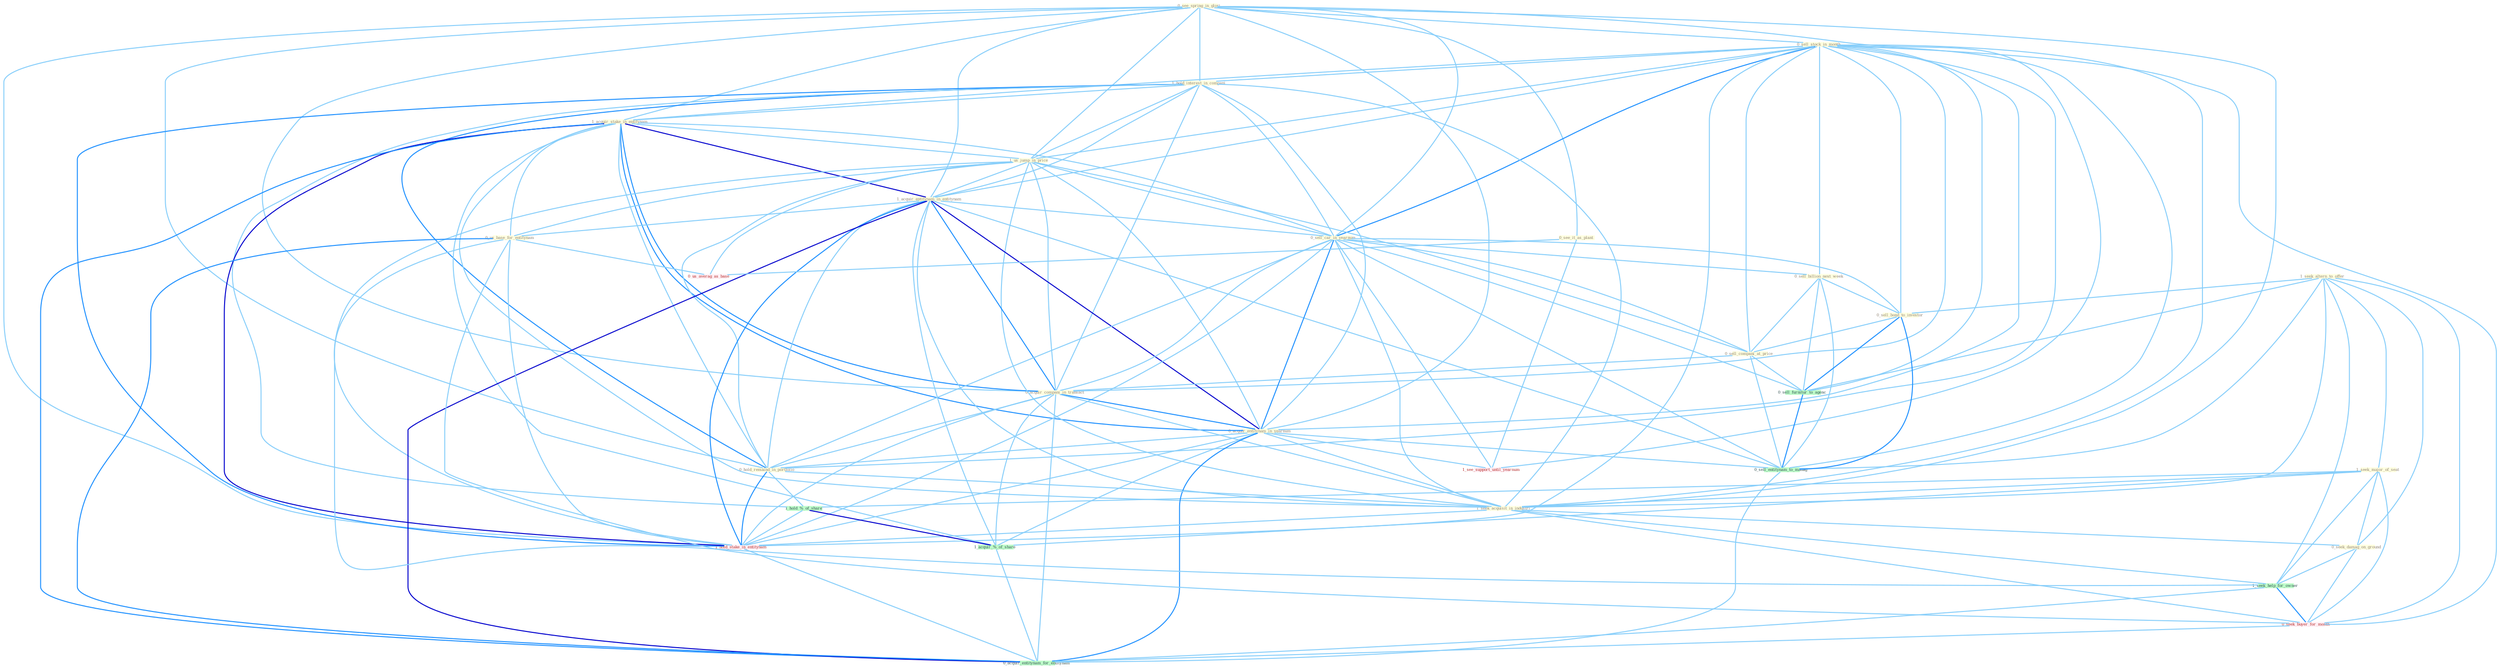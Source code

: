 Graph G{ 
    node
    [shape=polygon,style=filled,width=.5,height=.06,color="#BDFCC9",fixedsize=true,fontsize=4,
    fontcolor="#2f4f4f"];
    {node
    [color="#ffffe0", fontcolor="#8b7d6b"] "0_see_spring_in_glori " "0_sell_stock_in_month " "1_hold_interest_in_compani " "1_acquir_stake_in_entitynam " "1_us_jump_in_price " "1_acquir_entitynam_in_entitynam " "0_sell_car_in_yearnum " "1_seek_altern_to_offer " "0_see_it_as_plant " "1_seek_major_of_seat " "0_sell_billion_next_week " "0_sell_bond_to_investor " "0_sell_compani_at_price " "0_acquir_compani_in_transact " "0_acquir_entitynam_in_yearnum " "0_hold_remaind_in_portfolio " "1_seek_acquisit_in_industri " "0_us_base_for_entitynam " "0_seek_damag_on_ground "}
{node [color="#fff0f5", fontcolor="#b22222"] "1_hold_stake_in_entitynam " "0_seek_buyer_for_month " "1_see_support_until_yearnum " "0_us_averag_as_base "}
edge [color="#B0E2FF"];

	"0_see_spring_in_glori " -- "0_sell_stock_in_month " [w="1", color="#87cefa" ];
	"0_see_spring_in_glori " -- "1_hold_interest_in_compani " [w="1", color="#87cefa" ];
	"0_see_spring_in_glori " -- "1_acquir_stake_in_entitynam " [w="1", color="#87cefa" ];
	"0_see_spring_in_glori " -- "1_us_jump_in_price " [w="1", color="#87cefa" ];
	"0_see_spring_in_glori " -- "1_acquir_entitynam_in_entitynam " [w="1", color="#87cefa" ];
	"0_see_spring_in_glori " -- "0_sell_car_in_yearnum " [w="1", color="#87cefa" ];
	"0_see_spring_in_glori " -- "0_see_it_as_plant " [w="1", color="#87cefa" ];
	"0_see_spring_in_glori " -- "0_acquir_compani_in_transact " [w="1", color="#87cefa" ];
	"0_see_spring_in_glori " -- "0_acquir_entitynam_in_yearnum " [w="1", color="#87cefa" ];
	"0_see_spring_in_glori " -- "0_hold_remaind_in_portfolio " [w="1", color="#87cefa" ];
	"0_see_spring_in_glori " -- "1_seek_acquisit_in_industri " [w="1", color="#87cefa" ];
	"0_see_spring_in_glori " -- "1_hold_stake_in_entitynam " [w="1", color="#87cefa" ];
	"0_see_spring_in_glori " -- "1_see_support_until_yearnum " [w="1", color="#87cefa" ];
	"0_sell_stock_in_month " -- "1_hold_interest_in_compani " [w="1", color="#87cefa" ];
	"0_sell_stock_in_month " -- "1_acquir_stake_in_entitynam " [w="1", color="#87cefa" ];
	"0_sell_stock_in_month " -- "1_us_jump_in_price " [w="1", color="#87cefa" ];
	"0_sell_stock_in_month " -- "1_acquir_entitynam_in_entitynam " [w="1", color="#87cefa" ];
	"0_sell_stock_in_month " -- "0_sell_car_in_yearnum " [w="2", color="#1e90ff" , len=0.8];
	"0_sell_stock_in_month " -- "0_sell_billion_next_week " [w="1", color="#87cefa" ];
	"0_sell_stock_in_month " -- "0_sell_bond_to_investor " [w="1", color="#87cefa" ];
	"0_sell_stock_in_month " -- "0_sell_compani_at_price " [w="1", color="#87cefa" ];
	"0_sell_stock_in_month " -- "0_acquir_compani_in_transact " [w="1", color="#87cefa" ];
	"0_sell_stock_in_month " -- "0_acquir_entitynam_in_yearnum " [w="1", color="#87cefa" ];
	"0_sell_stock_in_month " -- "0_hold_remaind_in_portfolio " [w="1", color="#87cefa" ];
	"0_sell_stock_in_month " -- "1_seek_acquisit_in_industri " [w="1", color="#87cefa" ];
	"0_sell_stock_in_month " -- "1_hold_stake_in_entitynam " [w="1", color="#87cefa" ];
	"0_sell_stock_in_month " -- "0_seek_buyer_for_month " [w="1", color="#87cefa" ];
	"0_sell_stock_in_month " -- "0_sell_furnitur_to_agenc " [w="1", color="#87cefa" ];
	"0_sell_stock_in_month " -- "0_sell_entitynam_to_manag " [w="1", color="#87cefa" ];
	"1_hold_interest_in_compani " -- "1_acquir_stake_in_entitynam " [w="1", color="#87cefa" ];
	"1_hold_interest_in_compani " -- "1_us_jump_in_price " [w="1", color="#87cefa" ];
	"1_hold_interest_in_compani " -- "1_acquir_entitynam_in_entitynam " [w="1", color="#87cefa" ];
	"1_hold_interest_in_compani " -- "0_sell_car_in_yearnum " [w="1", color="#87cefa" ];
	"1_hold_interest_in_compani " -- "0_acquir_compani_in_transact " [w="1", color="#87cefa" ];
	"1_hold_interest_in_compani " -- "0_acquir_entitynam_in_yearnum " [w="1", color="#87cefa" ];
	"1_hold_interest_in_compani " -- "0_hold_remaind_in_portfolio " [w="2", color="#1e90ff" , len=0.8];
	"1_hold_interest_in_compani " -- "1_seek_acquisit_in_industri " [w="1", color="#87cefa" ];
	"1_hold_interest_in_compani " -- "1_hold_%_of_share " [w="1", color="#87cefa" ];
	"1_hold_interest_in_compani " -- "1_hold_stake_in_entitynam " [w="2", color="#1e90ff" , len=0.8];
	"1_acquir_stake_in_entitynam " -- "1_us_jump_in_price " [w="1", color="#87cefa" ];
	"1_acquir_stake_in_entitynam " -- "1_acquir_entitynam_in_entitynam " [w="3", color="#0000cd" , len=0.6];
	"1_acquir_stake_in_entitynam " -- "0_sell_car_in_yearnum " [w="1", color="#87cefa" ];
	"1_acquir_stake_in_entitynam " -- "0_acquir_compani_in_transact " [w="2", color="#1e90ff" , len=0.8];
	"1_acquir_stake_in_entitynam " -- "0_acquir_entitynam_in_yearnum " [w="2", color="#1e90ff" , len=0.8];
	"1_acquir_stake_in_entitynam " -- "0_hold_remaind_in_portfolio " [w="1", color="#87cefa" ];
	"1_acquir_stake_in_entitynam " -- "1_seek_acquisit_in_industri " [w="1", color="#87cefa" ];
	"1_acquir_stake_in_entitynam " -- "0_us_base_for_entitynam " [w="1", color="#87cefa" ];
	"1_acquir_stake_in_entitynam " -- "1_hold_stake_in_entitynam " [w="3", color="#0000cd" , len=0.6];
	"1_acquir_stake_in_entitynam " -- "1_acquir_%_of_share " [w="1", color="#87cefa" ];
	"1_acquir_stake_in_entitynam " -- "0_acquir_entitynam_for_entitynam " [w="2", color="#1e90ff" , len=0.8];
	"1_us_jump_in_price " -- "1_acquir_entitynam_in_entitynam " [w="1", color="#87cefa" ];
	"1_us_jump_in_price " -- "0_sell_car_in_yearnum " [w="1", color="#87cefa" ];
	"1_us_jump_in_price " -- "0_sell_compani_at_price " [w="1", color="#87cefa" ];
	"1_us_jump_in_price " -- "0_acquir_compani_in_transact " [w="1", color="#87cefa" ];
	"1_us_jump_in_price " -- "0_acquir_entitynam_in_yearnum " [w="1", color="#87cefa" ];
	"1_us_jump_in_price " -- "0_hold_remaind_in_portfolio " [w="1", color="#87cefa" ];
	"1_us_jump_in_price " -- "1_seek_acquisit_in_industri " [w="1", color="#87cefa" ];
	"1_us_jump_in_price " -- "0_us_base_for_entitynam " [w="1", color="#87cefa" ];
	"1_us_jump_in_price " -- "1_hold_stake_in_entitynam " [w="1", color="#87cefa" ];
	"1_us_jump_in_price " -- "0_us_averag_as_base " [w="1", color="#87cefa" ];
	"1_acquir_entitynam_in_entitynam " -- "0_sell_car_in_yearnum " [w="1", color="#87cefa" ];
	"1_acquir_entitynam_in_entitynam " -- "0_acquir_compani_in_transact " [w="2", color="#1e90ff" , len=0.8];
	"1_acquir_entitynam_in_entitynam " -- "0_acquir_entitynam_in_yearnum " [w="3", color="#0000cd" , len=0.6];
	"1_acquir_entitynam_in_entitynam " -- "0_hold_remaind_in_portfolio " [w="1", color="#87cefa" ];
	"1_acquir_entitynam_in_entitynam " -- "1_seek_acquisit_in_industri " [w="1", color="#87cefa" ];
	"1_acquir_entitynam_in_entitynam " -- "0_us_base_for_entitynam " [w="1", color="#87cefa" ];
	"1_acquir_entitynam_in_entitynam " -- "1_hold_stake_in_entitynam " [w="2", color="#1e90ff" , len=0.8];
	"1_acquir_entitynam_in_entitynam " -- "1_acquir_%_of_share " [w="1", color="#87cefa" ];
	"1_acquir_entitynam_in_entitynam " -- "0_sell_entitynam_to_manag " [w="1", color="#87cefa" ];
	"1_acquir_entitynam_in_entitynam " -- "0_acquir_entitynam_for_entitynam " [w="3", color="#0000cd" , len=0.6];
	"0_sell_car_in_yearnum " -- "0_sell_billion_next_week " [w="1", color="#87cefa" ];
	"0_sell_car_in_yearnum " -- "0_sell_bond_to_investor " [w="1", color="#87cefa" ];
	"0_sell_car_in_yearnum " -- "0_sell_compani_at_price " [w="1", color="#87cefa" ];
	"0_sell_car_in_yearnum " -- "0_acquir_compani_in_transact " [w="1", color="#87cefa" ];
	"0_sell_car_in_yearnum " -- "0_acquir_entitynam_in_yearnum " [w="2", color="#1e90ff" , len=0.8];
	"0_sell_car_in_yearnum " -- "0_hold_remaind_in_portfolio " [w="1", color="#87cefa" ];
	"0_sell_car_in_yearnum " -- "1_seek_acquisit_in_industri " [w="1", color="#87cefa" ];
	"0_sell_car_in_yearnum " -- "1_hold_stake_in_entitynam " [w="1", color="#87cefa" ];
	"0_sell_car_in_yearnum " -- "1_see_support_until_yearnum " [w="1", color="#87cefa" ];
	"0_sell_car_in_yearnum " -- "0_sell_furnitur_to_agenc " [w="1", color="#87cefa" ];
	"0_sell_car_in_yearnum " -- "0_sell_entitynam_to_manag " [w="1", color="#87cefa" ];
	"1_seek_altern_to_offer " -- "1_seek_major_of_seat " [w="1", color="#87cefa" ];
	"1_seek_altern_to_offer " -- "0_sell_bond_to_investor " [w="1", color="#87cefa" ];
	"1_seek_altern_to_offer " -- "1_seek_acquisit_in_industri " [w="1", color="#87cefa" ];
	"1_seek_altern_to_offer " -- "0_seek_damag_on_ground " [w="1", color="#87cefa" ];
	"1_seek_altern_to_offer " -- "1_seek_help_for_owner " [w="1", color="#87cefa" ];
	"1_seek_altern_to_offer " -- "0_seek_buyer_for_month " [w="1", color="#87cefa" ];
	"1_seek_altern_to_offer " -- "0_sell_furnitur_to_agenc " [w="1", color="#87cefa" ];
	"1_seek_altern_to_offer " -- "0_sell_entitynam_to_manag " [w="1", color="#87cefa" ];
	"0_see_it_as_plant " -- "1_see_support_until_yearnum " [w="1", color="#87cefa" ];
	"0_see_it_as_plant " -- "0_us_averag_as_base " [w="1", color="#87cefa" ];
	"1_seek_major_of_seat " -- "1_seek_acquisit_in_industri " [w="1", color="#87cefa" ];
	"1_seek_major_of_seat " -- "0_seek_damag_on_ground " [w="1", color="#87cefa" ];
	"1_seek_major_of_seat " -- "1_hold_%_of_share " [w="1", color="#87cefa" ];
	"1_seek_major_of_seat " -- "1_seek_help_for_owner " [w="1", color="#87cefa" ];
	"1_seek_major_of_seat " -- "0_seek_buyer_for_month " [w="1", color="#87cefa" ];
	"1_seek_major_of_seat " -- "1_acquir_%_of_share " [w="1", color="#87cefa" ];
	"0_sell_billion_next_week " -- "0_sell_bond_to_investor " [w="1", color="#87cefa" ];
	"0_sell_billion_next_week " -- "0_sell_compani_at_price " [w="1", color="#87cefa" ];
	"0_sell_billion_next_week " -- "0_sell_furnitur_to_agenc " [w="1", color="#87cefa" ];
	"0_sell_billion_next_week " -- "0_sell_entitynam_to_manag " [w="1", color="#87cefa" ];
	"0_sell_bond_to_investor " -- "0_sell_compani_at_price " [w="1", color="#87cefa" ];
	"0_sell_bond_to_investor " -- "0_sell_furnitur_to_agenc " [w="2", color="#1e90ff" , len=0.8];
	"0_sell_bond_to_investor " -- "0_sell_entitynam_to_manag " [w="2", color="#1e90ff" , len=0.8];
	"0_sell_compani_at_price " -- "0_acquir_compani_in_transact " [w="1", color="#87cefa" ];
	"0_sell_compani_at_price " -- "0_sell_furnitur_to_agenc " [w="1", color="#87cefa" ];
	"0_sell_compani_at_price " -- "0_sell_entitynam_to_manag " [w="1", color="#87cefa" ];
	"0_acquir_compani_in_transact " -- "0_acquir_entitynam_in_yearnum " [w="2", color="#1e90ff" , len=0.8];
	"0_acquir_compani_in_transact " -- "0_hold_remaind_in_portfolio " [w="1", color="#87cefa" ];
	"0_acquir_compani_in_transact " -- "1_seek_acquisit_in_industri " [w="1", color="#87cefa" ];
	"0_acquir_compani_in_transact " -- "1_hold_stake_in_entitynam " [w="1", color="#87cefa" ];
	"0_acquir_compani_in_transact " -- "1_acquir_%_of_share " [w="1", color="#87cefa" ];
	"0_acquir_compani_in_transact " -- "0_acquir_entitynam_for_entitynam " [w="1", color="#87cefa" ];
	"0_acquir_entitynam_in_yearnum " -- "0_hold_remaind_in_portfolio " [w="1", color="#87cefa" ];
	"0_acquir_entitynam_in_yearnum " -- "1_seek_acquisit_in_industri " [w="1", color="#87cefa" ];
	"0_acquir_entitynam_in_yearnum " -- "1_hold_stake_in_entitynam " [w="1", color="#87cefa" ];
	"0_acquir_entitynam_in_yearnum " -- "1_acquir_%_of_share " [w="1", color="#87cefa" ];
	"0_acquir_entitynam_in_yearnum " -- "1_see_support_until_yearnum " [w="1", color="#87cefa" ];
	"0_acquir_entitynam_in_yearnum " -- "0_sell_entitynam_to_manag " [w="1", color="#87cefa" ];
	"0_acquir_entitynam_in_yearnum " -- "0_acquir_entitynam_for_entitynam " [w="2", color="#1e90ff" , len=0.8];
	"0_hold_remaind_in_portfolio " -- "1_seek_acquisit_in_industri " [w="1", color="#87cefa" ];
	"0_hold_remaind_in_portfolio " -- "1_hold_%_of_share " [w="1", color="#87cefa" ];
	"0_hold_remaind_in_portfolio " -- "1_hold_stake_in_entitynam " [w="2", color="#1e90ff" , len=0.8];
	"1_seek_acquisit_in_industri " -- "0_seek_damag_on_ground " [w="1", color="#87cefa" ];
	"1_seek_acquisit_in_industri " -- "1_hold_stake_in_entitynam " [w="1", color="#87cefa" ];
	"1_seek_acquisit_in_industri " -- "1_seek_help_for_owner " [w="1", color="#87cefa" ];
	"1_seek_acquisit_in_industri " -- "0_seek_buyer_for_month " [w="1", color="#87cefa" ];
	"0_us_base_for_entitynam " -- "1_hold_stake_in_entitynam " [w="1", color="#87cefa" ];
	"0_us_base_for_entitynam " -- "1_seek_help_for_owner " [w="1", color="#87cefa" ];
	"0_us_base_for_entitynam " -- "0_seek_buyer_for_month " [w="1", color="#87cefa" ];
	"0_us_base_for_entitynam " -- "0_us_averag_as_base " [w="1", color="#87cefa" ];
	"0_us_base_for_entitynam " -- "0_acquir_entitynam_for_entitynam " [w="2", color="#1e90ff" , len=0.8];
	"0_seek_damag_on_ground " -- "1_seek_help_for_owner " [w="1", color="#87cefa" ];
	"0_seek_damag_on_ground " -- "0_seek_buyer_for_month " [w="1", color="#87cefa" ];
	"1_hold_%_of_share " -- "1_hold_stake_in_entitynam " [w="1", color="#87cefa" ];
	"1_hold_%_of_share " -- "1_acquir_%_of_share " [w="3", color="#0000cd" , len=0.6];
	"1_hold_stake_in_entitynam " -- "0_acquir_entitynam_for_entitynam " [w="1", color="#87cefa" ];
	"1_seek_help_for_owner " -- "0_seek_buyer_for_month " [w="2", color="#1e90ff" , len=0.8];
	"1_seek_help_for_owner " -- "0_acquir_entitynam_for_entitynam " [w="1", color="#87cefa" ];
	"0_seek_buyer_for_month " -- "0_acquir_entitynam_for_entitynam " [w="1", color="#87cefa" ];
	"1_acquir_%_of_share " -- "0_acquir_entitynam_for_entitynam " [w="1", color="#87cefa" ];
	"0_sell_furnitur_to_agenc " -- "0_sell_entitynam_to_manag " [w="2", color="#1e90ff" , len=0.8];
	"0_sell_entitynam_to_manag " -- "0_acquir_entitynam_for_entitynam " [w="1", color="#87cefa" ];
}